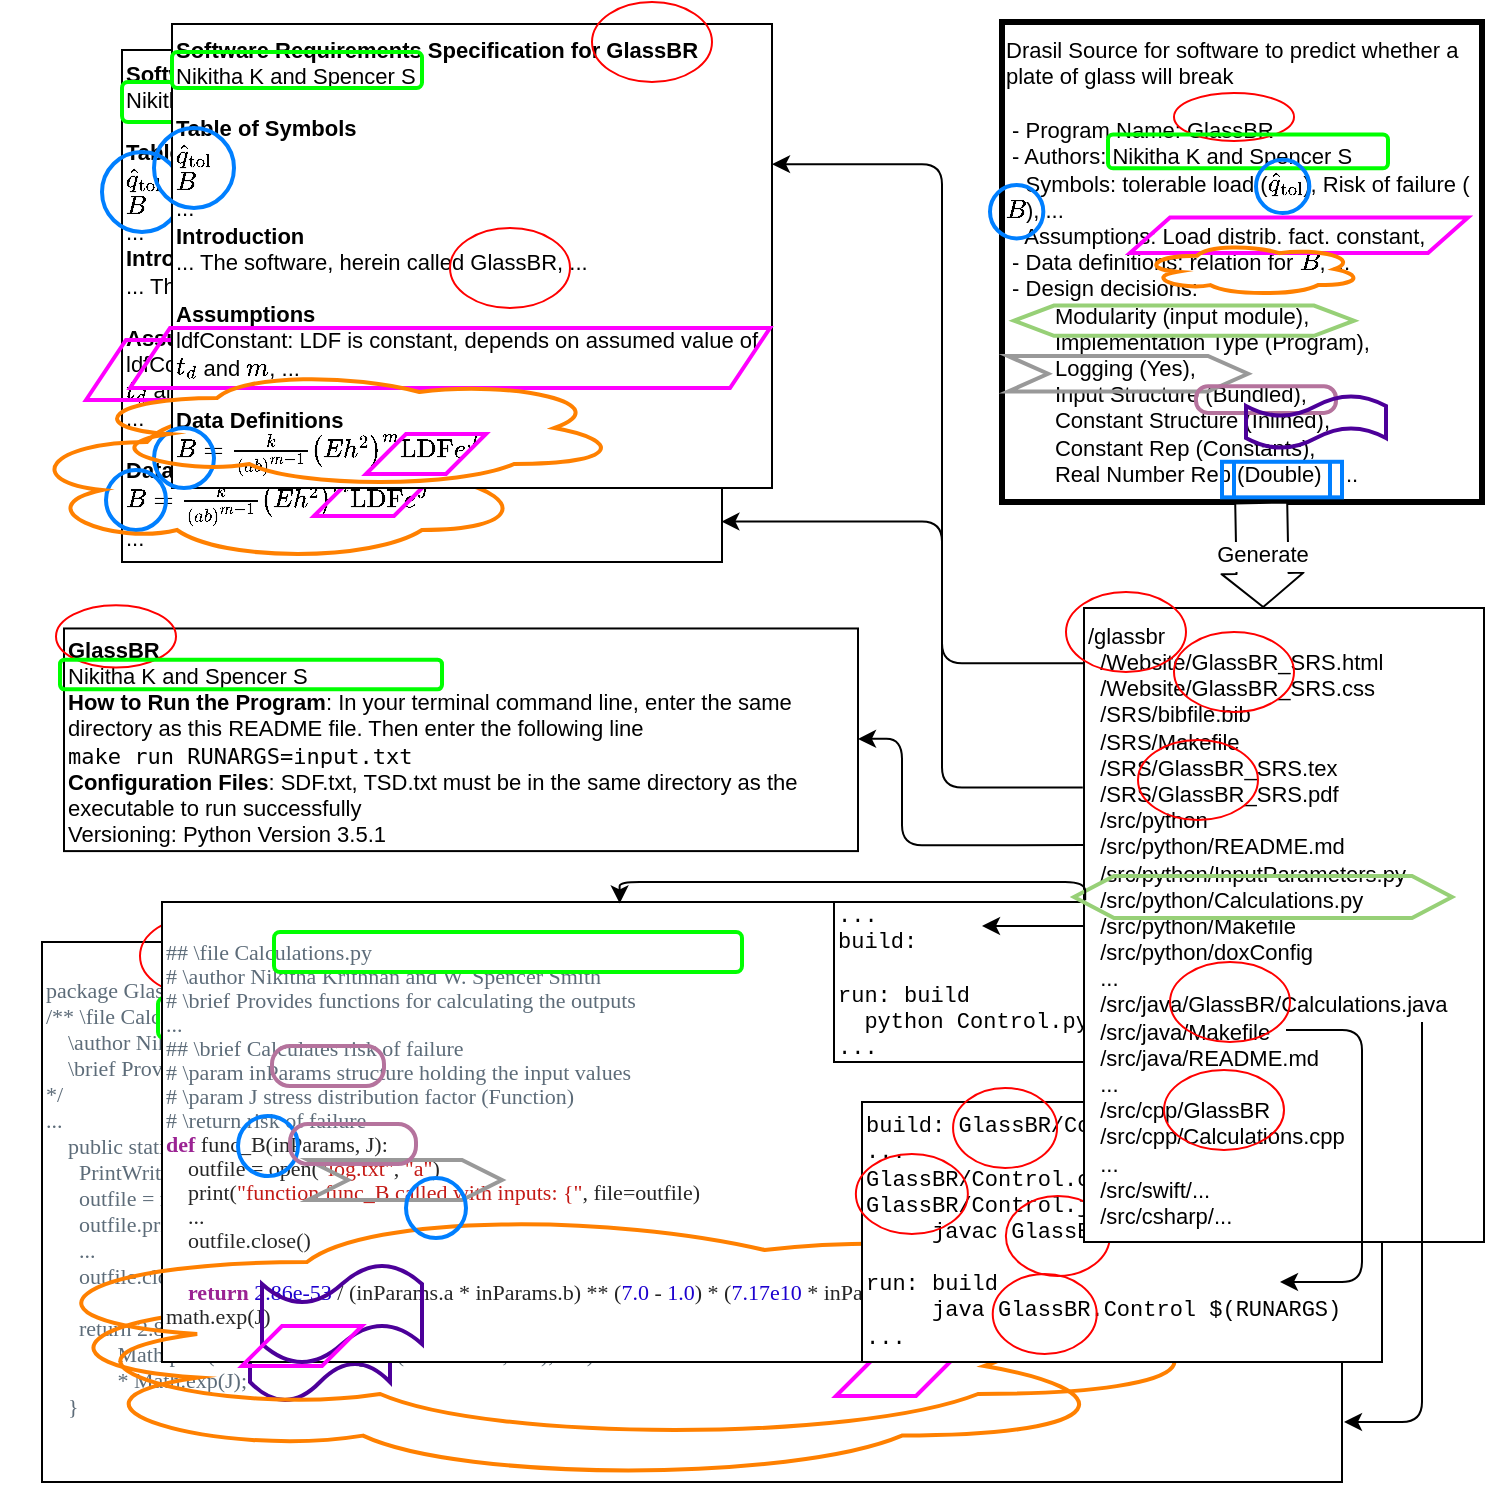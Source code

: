 <mxfile version="15.5.2" type="device"><diagram id="d-WKeMkgtsWJ3UM8GAVP" name="Page-1"><mxGraphModel dx="2035" dy="683" grid="1" gridSize="10" guides="0" tooltips="1" connect="0" arrows="0" fold="1" page="1" pageScale="1" pageWidth="850" pageHeight="1100" math="1" shadow="0"><root><mxCell id="0"/><mxCell id="1" parent="0"/><mxCell id="Y7YsO4KroyBGodmgQjPr-19" value="&lt;p class=&quot;p1&quot; style=&quot;margin: 0px; font-stretch: normal; line-height: normal; background-color: rgb(255, 255, 255); font-size: 11px;&quot;&gt;&lt;font style=&quot;font-size: 11px;&quot; face=&quot;menlo&quot; color=&quot;#5d6c79&quot;&gt;package GlassBR;&lt;/font&gt;&lt;/p&gt;&lt;p class=&quot;p1&quot; style=&quot;margin: 0px; font-stretch: normal; line-height: normal; background-color: rgb(255, 255, 255); font-size: 11px;&quot;&gt;&lt;font style=&quot;font-size: 11px;&quot; face=&quot;menlo&quot; color=&quot;#5d6c79&quot;&gt;/** \file Calculations.java&lt;/font&gt;&lt;/p&gt;&lt;p class=&quot;p1&quot; style=&quot;margin: 0px; font-stretch: normal; line-height: normal; background-color: rgb(255, 255, 255); font-size: 11px;&quot;&gt;&lt;font style=&quot;font-size: 11px;&quot; face=&quot;menlo&quot; color=&quot;#5d6c79&quot;&gt;&amp;nbsp; &amp;nbsp; \author Nikitha Krithnan and W. Spencer Smith&lt;/font&gt;&lt;/p&gt;&lt;p class=&quot;p1&quot; style=&quot;margin: 0px; font-stretch: normal; line-height: normal; background-color: rgb(255, 255, 255); font-size: 11px;&quot;&gt;&lt;font style=&quot;font-size: 11px;&quot; face=&quot;menlo&quot; color=&quot;#5d6c79&quot;&gt;&amp;nbsp; &amp;nbsp; \brief Provides functions for calculating the outputs&lt;/font&gt;&lt;/p&gt;&lt;p class=&quot;p1&quot; style=&quot;margin: 0px; font-stretch: normal; line-height: normal; background-color: rgb(255, 255, 255); font-size: 11px;&quot;&gt;&lt;font style=&quot;font-size: 11px;&quot; face=&quot;menlo&quot; color=&quot;#5d6c79&quot;&gt;*/&lt;/font&gt;&lt;/p&gt;&lt;p class=&quot;p1&quot; style=&quot;margin: 0px; font-stretch: normal; line-height: normal; background-color: rgb(255, 255, 255); font-size: 11px;&quot;&gt;&lt;font style=&quot;font-size: 11px;&quot; face=&quot;menlo&quot; color=&quot;#5d6c79&quot;&gt;...&lt;/font&gt;&lt;/p&gt;&lt;p class=&quot;p1&quot; style=&quot;margin: 0px; font-stretch: normal; line-height: normal; background-color: rgb(255, 255, 255); font-size: 11px;&quot;&gt;&lt;span style=&quot;color: rgb(93, 108, 121); font-family: &amp;quot;menlo&amp;quot;; font-size: 11px;&quot;&gt;&amp;nbsp; &amp;nbsp; public static double func_B(InputParameters inParams, double J) throws IOException {&lt;/span&gt;&lt;br style=&quot;font-size: 11px;&quot;&gt;&lt;/p&gt;&lt;p class=&quot;p1&quot; style=&quot;margin: 0px; font-stretch: normal; line-height: normal; background-color: rgb(255, 255, 255); font-size: 11px;&quot;&gt;&lt;font style=&quot;font-size: 11px;&quot; face=&quot;menlo&quot; color=&quot;#5d6c79&quot;&gt;&amp;nbsp; &amp;nbsp; &amp;nbsp; PrintWriter outfile;&lt;/font&gt;&lt;/p&gt;&lt;p class=&quot;p1&quot; style=&quot;margin: 0px; font-stretch: normal; line-height: normal; background-color: rgb(255, 255, 255); font-size: 11px;&quot;&gt;&lt;font style=&quot;font-size: 11px;&quot; face=&quot;menlo&quot; color=&quot;#5d6c79&quot;&gt;&amp;nbsp; &amp;nbsp; &amp;nbsp; outfile = new PrintWriter(new FileWriter(new File(&quot;log.txt&quot;), true));&lt;/font&gt;&lt;/p&gt;&lt;p class=&quot;p1&quot; style=&quot;margin: 0px; font-stretch: normal; line-height: normal; background-color: rgb(255, 255, 255); font-size: 11px;&quot;&gt;&lt;font style=&quot;font-size: 11px;&quot; face=&quot;menlo&quot; color=&quot;#5d6c79&quot;&gt;&amp;nbsp; &amp;nbsp; &amp;nbsp; outfile.println(&quot;function func_B called with inputs: {&quot;);&lt;/font&gt;&lt;/p&gt;&lt;p class=&quot;p1&quot; style=&quot;margin: 0px; font-stretch: normal; line-height: normal; background-color: rgb(255, 255, 255); font-size: 11px;&quot;&gt;&lt;span style=&quot;color: rgb(93, 108, 121); font-family: &amp;quot;menlo&amp;quot;; font-size: 11px;&quot;&gt;&amp;nbsp; &amp;nbsp; &amp;nbsp; ...&lt;/span&gt;&lt;/p&gt;&lt;p class=&quot;p1&quot; style=&quot;margin: 0px; font-stretch: normal; line-height: normal; background-color: rgb(255, 255, 255); font-size: 11px;&quot;&gt;&lt;span style=&quot;color: rgb(93, 108, 121); font-family: &amp;quot;menlo&amp;quot;; font-size: 11px;&quot;&gt;&amp;nbsp; &amp;nbsp; &amp;nbsp; outfile.close();&lt;/span&gt;&lt;br style=&quot;font-size: 11px;&quot;&gt;&lt;/p&gt;&lt;p class=&quot;p1&quot; style=&quot;margin: 0px; font-stretch: normal; line-height: normal; background-color: rgb(255, 255, 255); font-size: 11px;&quot;&gt;&lt;font style=&quot;font-size: 11px;&quot; face=&quot;menlo&quot; color=&quot;#5d6c79&quot;&gt;&amp;nbsp; &amp;nbsp; &amp;nbsp; &amp;nbsp;&amp;nbsp;&lt;/font&gt;&lt;/p&gt;&lt;p class=&quot;p1&quot; style=&quot;margin: 0px; font-stretch: normal; line-height: normal; background-color: rgb(255, 255, 255); font-size: 11px;&quot;&gt;&lt;font style=&quot;font-size: 11px;&quot; face=&quot;menlo&quot; color=&quot;#5d6c79&quot;&gt;&amp;nbsp; &amp;nbsp; &amp;nbsp; return 2.86e-53 /Math.pow(inParams.a * inParams.b, 7.0 - 1.0) *&lt;/font&gt;&lt;/p&gt;&lt;p class=&quot;p1&quot; style=&quot;margin: 0px; font-stretch: normal; line-height: normal; background-color: rgb(255, 255, 255); font-size: 11px;&quot;&gt;&lt;font style=&quot;font-size: 11px;&quot; face=&quot;menlo&quot; color=&quot;#5d6c79&quot;&gt;&amp;nbsp; &amp;nbsp; &amp;nbsp; &amp;nbsp; &amp;nbsp; &amp;nbsp; &amp;nbsp;Math.pow(7.17e10 * Math.pow(inParams.h, 2.0), 7.0) * inParams.LDF&amp;nbsp;&lt;/font&gt;&lt;/p&gt;&lt;p class=&quot;p1&quot; style=&quot;margin: 0px; font-stretch: normal; line-height: normal; background-color: rgb(255, 255, 255); font-size: 11px;&quot;&gt;&lt;font style=&quot;font-size: 11px;&quot; face=&quot;menlo&quot; color=&quot;#5d6c79&quot;&gt;&amp;nbsp; &amp;nbsp; &amp;nbsp; &amp;nbsp; &amp;nbsp; &amp;nbsp; &amp;nbsp;* Math.exp(J);&lt;/font&gt;&lt;/p&gt;&lt;p class=&quot;p1&quot; style=&quot;margin: 0px; font-stretch: normal; line-height: normal; background-color: rgb(255, 255, 255); font-size: 11px;&quot;&gt;&lt;font style=&quot;font-size: 11px;&quot; face=&quot;menlo&quot; color=&quot;#5d6c79&quot;&gt;&lt;/font&gt;&lt;/p&gt;&lt;p class=&quot;p1&quot; style=&quot;margin: 0px; font-stretch: normal; line-height: normal; background-color: rgb(255, 255, 255); font-size: 11px;&quot;&gt;&lt;font style=&quot;font-size: 11px;&quot; face=&quot;menlo&quot; color=&quot;#5d6c79&quot;&gt;&amp;nbsp; &amp;nbsp; }&lt;/font&gt;&lt;/p&gt;&lt;div style=&quot;font-size: 11px;&quot;&gt;&lt;br style=&quot;font-size: 11px;&quot;&gt;&lt;/div&gt;" style="rounded=0;whiteSpace=wrap;html=1;align=left;fontFamily=Courier New;fontSize=11;" parent="1" vertex="1"><mxGeometry x="-770" y="500" width="650" height="270" as="geometry"/></mxCell><mxCell id="Y7YsO4KroyBGodmgQjPr-22" value="" style="ellipse;whiteSpace=wrap;html=1;fillColor=none;strokeColor=#FF0000;fontSize=11;" parent="1" vertex="1"><mxGeometry x="-721" y="487" width="60" height="40" as="geometry"/></mxCell><mxCell id="Y7YsO4KroyBGodmgQjPr-29" value="" style="rounded=1;whiteSpace=wrap;html=1;fillColor=none;strokeColor=#00FF00;strokeWidth=2;fontSize=11;" parent="1" vertex="1"><mxGeometry x="-712" y="528" width="248" height="20" as="geometry"/></mxCell><mxCell id="Y7YsO4KroyBGodmgQjPr-50" value="" style="ellipse;whiteSpace=wrap;html=1;aspect=fixed;fontFamily=Courier New;strokeWidth=2;fillColor=none;align=left;strokeColor=#007FFF;fontSize=11;" parent="1" vertex="1"><mxGeometry x="-634" y="600" width="30" height="30" as="geometry"/></mxCell><mxCell id="Y7YsO4KroyBGodmgQjPr-57" value="" style="ellipse;shape=cloud;whiteSpace=wrap;html=1;fontFamily=Courier New;strokeWidth=2;fillColor=none;align=left;strokeColor=#FF8000;fontSize=11;" parent="1" vertex="1"><mxGeometry x="-780" y="654" width="550" height="116" as="geometry"/></mxCell><mxCell id="Y7YsO4KroyBGodmgQjPr-63" value="" style="shape=step;perimeter=stepPerimeter;whiteSpace=wrap;html=1;fixedSize=1;fontFamily=Courier New;strokeWidth=2;fillColor=none;align=left;strokeColor=#999999;fontSize=11;" parent="1" vertex="1"><mxGeometry x="-486" y="639" width="120" height="20" as="geometry"/></mxCell><mxCell id="Y7YsO4KroyBGodmgQjPr-66" value="" style="rounded=1;whiteSpace=wrap;html=1;fontFamily=Courier New;strokeWidth=2;fillColor=none;align=left;strokeColor=#B5739D;arcSize=45;fontSize=11;" parent="1" vertex="1"><mxGeometry x="-513" y="607" width="70" height="20" as="geometry"/></mxCell><mxCell id="Y7YsO4KroyBGodmgQjPr-69" value="" style="shape=tape;whiteSpace=wrap;html=1;fontFamily=Courier New;strokeWidth=2;fillColor=none;align=left;strokeColor=#4C0099;fontSize=11;" parent="1" vertex="1"><mxGeometry x="-666" y="680" width="70" height="50" as="geometry"/></mxCell><mxCell id="jLepKlDc2zNC87XaFifs-2" value="" style="shape=process;whiteSpace=wrap;html=1;backgroundOutline=1;strokeWidth=2;strokeColor=#007FFF;fillColor=none;fontSize=11;" parent="1" vertex="1"><mxGeometry x="-448" y="606" width="60" height="20" as="geometry"/></mxCell><mxCell id="YKedqq_vjs1xDcSKjSfu-3" value="" style="group;fontSize=11;" parent="1" vertex="1" connectable="0"><mxGeometry x="-290" y="40" width="240" height="240" as="geometry"/></mxCell><mxCell id="fEJaJfxORMcDwGVmGDDN-1" value="Drasil Source for software to predict whether a plate of glass will break&lt;br style=&quot;font-size: 11px;&quot;&gt;&lt;span style=&quot;font-size: 11px;&quot;&gt;&lt;br style=&quot;font-size: 11px;&quot;&gt;&amp;nbsp;- Program Name: GlassBR&lt;br style=&quot;font-size: 11px;&quot;&gt;&amp;nbsp;- Authors: Nikitha K and Spencer S&lt;br style=&quot;font-size: 11px;&quot;&gt;&lt;/span&gt;&lt;span style=&quot;font-size: 11px;&quot;&gt;&amp;nbsp;- Symbols: tolerable load (\(\hat{q}_\text{tol}\)), Risk of failure (\(B\)), ...&lt;/span&gt;&lt;span style=&quot;font-size: 11px;&quot;&gt;&lt;br style=&quot;font-size: 11px;&quot;&gt;&lt;/span&gt;&lt;span style=&quot;font-size: 11px;&quot;&gt;&amp;nbsp;- Assumptions: Load distrib. fact. constant,&lt;br style=&quot;font-size: 11px;&quot;&gt;&lt;/span&gt;&amp;nbsp;- Data definitions: relation for&amp;nbsp;\(B\), ...&lt;span style=&quot;font-size: 11px;&quot;&gt;&lt;br style=&quot;font-size: 11px;&quot;&gt;&lt;/span&gt;&lt;span style=&quot;font-size: 11px;&quot;&gt;&amp;nbsp;- Design decisions: &lt;br style=&quot;font-size: 11px;&quot;&gt;&lt;span style=&quot;white-space: pre; font-size: 11px;&quot;&gt;&#9;&lt;/span&gt;Modularity (input module), &lt;br style=&quot;font-size: 11px;&quot;&gt;&lt;span style=&quot;white-space: pre; font-size: 11px;&quot;&gt;&#9;&lt;/span&gt;Implementation Type (Program), &lt;br style=&quot;font-size: 11px;&quot;&gt;&lt;span style=&quot;white-space: pre; font-size: 11px;&quot;&gt;&#9;&lt;/span&gt;Logging (Yes),&lt;br style=&quot;font-size: 11px;&quot;&gt;&lt;span style=&quot;white-space: pre; font-size: 11px;&quot;&gt;&#9;&lt;/span&gt;Input Structure (Bundled), &lt;br style=&quot;font-size: 11px;&quot;&gt;&lt;span style=&quot;white-space: pre; font-size: 11px;&quot;&gt;&#9;&lt;/span&gt;Constant Structure (Inlined), &lt;br style=&quot;font-size: 11px;&quot;&gt;&lt;span style=&quot;white-space: pre; font-size: 11px;&quot;&gt;&#9;&lt;/span&gt;Constant Rep (Constants), &lt;br style=&quot;font-size: 11px;&quot;&gt;&lt;span style=&quot;white-space: pre; font-size: 11px;&quot;&gt;&#9;&lt;/span&gt;Real Number Rep (Double) , ...&lt;br style=&quot;font-size: 11px;&quot;&gt;&lt;/span&gt;" style="rounded=0;whiteSpace=wrap;html=1;align=left;strokeWidth=3;fontSize=11;" parent="YKedqq_vjs1xDcSKjSfu-3" vertex="1"><mxGeometry width="240" height="240" as="geometry"/></mxCell><mxCell id="Y7YsO4KroyBGodmgQjPr-6" value="" style="ellipse;whiteSpace=wrap;html=1;fillColor=none;strokeColor=#FF0000;fontSize=11;" parent="YKedqq_vjs1xDcSKjSfu-3" vertex="1"><mxGeometry x="86" y="35.444" width="60" height="24" as="geometry"/></mxCell><mxCell id="Y7YsO4KroyBGodmgQjPr-14" style="edgeStyle=orthogonalEdgeStyle;rounded=0;orthogonalLoop=1;jettySize=auto;html=1;exitX=0.5;exitY=1;exitDx=0;exitDy=0;fontSize=11;" parent="YKedqq_vjs1xDcSKjSfu-3" source="Y7YsO4KroyBGodmgQjPr-6" target="Y7YsO4KroyBGodmgQjPr-6" edge="1"><mxGeometry relative="1" as="geometry"/></mxCell><mxCell id="Y7YsO4KroyBGodmgQjPr-15" value="" style="rounded=1;whiteSpace=wrap;html=1;fillColor=none;strokeColor=#00FF00;strokeWidth=2;fontSize=11;imageHeight=7;" parent="YKedqq_vjs1xDcSKjSfu-3" vertex="1"><mxGeometry x="53" y="56.222" width="140" height="16.889" as="geometry"/></mxCell><mxCell id="Y7YsO4KroyBGodmgQjPr-44" value="" style="ellipse;whiteSpace=wrap;html=1;aspect=fixed;fontFamily=Courier New;strokeWidth=2;fillColor=none;align=left;strokeColor=#007FFF;fontSize=11;" parent="YKedqq_vjs1xDcSKjSfu-3" vertex="1"><mxGeometry x="127" y="68.889" width="26.667" height="26.667" as="geometry"/></mxCell><mxCell id="Y7YsO4KroyBGodmgQjPr-45" value="" style="ellipse;whiteSpace=wrap;html=1;aspect=fixed;fontFamily=Courier New;strokeWidth=2;fillColor=none;align=left;strokeColor=#007FFF;fontSize=11;" parent="YKedqq_vjs1xDcSKjSfu-3" vertex="1"><mxGeometry x="-6" y="81.556" width="26.667" height="26.667" as="geometry"/></mxCell><mxCell id="Y7YsO4KroyBGodmgQjPr-51" value="" style="shape=parallelogram;perimeter=parallelogramPerimeter;whiteSpace=wrap;html=1;fixedSize=1;fontFamily=Courier New;strokeWidth=2;fillColor=none;align=left;strokeColor=#FF00FF;fontSize=11;" parent="YKedqq_vjs1xDcSKjSfu-3" vertex="1"><mxGeometry x="64" y="97.778" width="169" height="17.778" as="geometry"/></mxCell><mxCell id="Y7YsO4KroyBGodmgQjPr-54" value="" style="ellipse;shape=cloud;whiteSpace=wrap;html=1;fontFamily=Courier New;strokeWidth=2;fillColor=none;align=left;strokeColor=#FF8000;fontSize=11;" parent="YKedqq_vjs1xDcSKjSfu-3" vertex="1"><mxGeometry x="70" y="110.222" width="110" height="26.667" as="geometry"/></mxCell><mxCell id="Y7YsO4KroyBGodmgQjPr-59" value="" style="shape=hexagon;perimeter=hexagonPerimeter2;whiteSpace=wrap;html=1;fixedSize=1;fontFamily=Courier New;strokeWidth=2;fillColor=none;align=left;strokeColor=#97D077;fontSize=11;" parent="YKedqq_vjs1xDcSKjSfu-3" vertex="1"><mxGeometry x="6" y="141.778" width="170" height="15.111" as="geometry"/></mxCell><mxCell id="Y7YsO4KroyBGodmgQjPr-61" value="" style="shape=step;perimeter=stepPerimeter;whiteSpace=wrap;html=1;fixedSize=1;fontFamily=Courier New;strokeWidth=2;fillColor=none;align=left;strokeColor=#999999;fontSize=11;" parent="YKedqq_vjs1xDcSKjSfu-3" vertex="1"><mxGeometry x="3" y="167.0" width="120" height="17.778" as="geometry"/></mxCell><mxCell id="Y7YsO4KroyBGodmgQjPr-64" value="" style="rounded=1;whiteSpace=wrap;html=1;fontFamily=Courier New;strokeWidth=2;fillColor=none;align=left;strokeColor=#B5739D;arcSize=45;fontSize=11;" parent="YKedqq_vjs1xDcSKjSfu-3" vertex="1"><mxGeometry x="97" y="182.111" width="70" height="13.333" as="geometry"/></mxCell><mxCell id="Y7YsO4KroyBGodmgQjPr-67" value="" style="shape=tape;whiteSpace=wrap;html=1;fontFamily=Courier New;strokeWidth=2;fillColor=none;align=left;strokeColor=#4C0099;fontSize=11;" parent="YKedqq_vjs1xDcSKjSfu-3" vertex="1"><mxGeometry x="122" y="186.667" width="70" height="26.667" as="geometry"/></mxCell><mxCell id="jLepKlDc2zNC87XaFifs-1" value="" style="shape=process;whiteSpace=wrap;html=1;backgroundOutline=1;strokeWidth=2;strokeColor=#007FFF;fillColor=none;fontSize=11;" parent="YKedqq_vjs1xDcSKjSfu-3" vertex="1"><mxGeometry x="110" y="219.889" width="60" height="17.778" as="geometry"/></mxCell><mxCell id="YKedqq_vjs1xDcSKjSfu-8" value="" style="group;fontSize=11;" parent="1" vertex="1" connectable="0"><mxGeometry x="-780" y="40" width="375" height="274" as="geometry"/></mxCell><mxCell id="Y7YsO4KroyBGodmgQjPr-11" value="&lt;b style=&quot;font-size: 11px&quot;&gt;Software Requirements Specification for GlassBR&lt;/b&gt;&lt;br style=&quot;font-size: 11px&quot;&gt;Nikitha K and Spencer S&lt;br style=&quot;font-size: 11px&quot;&gt;&lt;br style=&quot;font-size: 11px&quot;&gt;&lt;b style=&quot;font-size: 11px&quot;&gt;Table of Symbols&lt;/b&gt;&lt;br style=&quot;font-size: 11px&quot;&gt;\(\hat{q}_\text{tol}\)&lt;br style=&quot;font-size: 11px&quot;&gt;\(B\)&lt;br style=&quot;font-size: 11px&quot;&gt;...&lt;br style=&quot;font-size: 11px&quot;&gt;&lt;b style=&quot;font-size: 11px&quot;&gt;Introduction&lt;/b&gt;&lt;br style=&quot;font-size: 11px&quot;&gt;... The software, herein called GlassBR, ...&lt;br style=&quot;font-size: 11px&quot;&gt;&lt;br style=&quot;font-size: 11px&quot;&gt;&lt;b style=&quot;font-size: 11px&quot;&gt;Assumptions&lt;/b&gt;&lt;br style=&quot;font-size: 11px&quot;&gt;ldfConstant: LDF is constant, depends on assumed value of \(t_d\) and \(m\), ...&lt;br style=&quot;font-size: 11px&quot;&gt;...&lt;br style=&quot;font-size: 11px&quot;&gt;&lt;br style=&quot;font-size: 11px&quot;&gt;&lt;b style=&quot;font-size: 11px&quot;&gt;Data Definitions&lt;/b&gt;&lt;br style=&quot;font-size: 11px&quot;&gt;\(B=\frac{k}{\left(a b\right)^{m-1}} \left(E h^{2}\right)^{m} \text{LDF} e^{J}\)&lt;br style=&quot;font-size: 11px&quot;&gt;..." style="rounded=0;whiteSpace=wrap;html=1;align=left;fontSize=11;" parent="YKedqq_vjs1xDcSKjSfu-8" vertex="1"><mxGeometry x="50" y="14" width="300" height="256" as="geometry"/></mxCell><mxCell id="Y7YsO4KroyBGodmgQjPr-27" value="" style="ellipse;whiteSpace=wrap;html=1;fillColor=none;strokeColor=#FF0000;fontSize=11;" parent="YKedqq_vjs1xDcSKjSfu-8" vertex="1"><mxGeometry x="262" y="5" width="60" height="40" as="geometry"/></mxCell><mxCell id="UbG10RSQOsBZLtn41_ii-4" value="" style="shape=parallelogram;perimeter=parallelogramPerimeter;whiteSpace=wrap;html=1;fixedSize=1;fontFamily=Courier New;strokeWidth=2;fillColor=none;align=left;strokeColor=#FF00FF;fontSize=11;" parent="YKedqq_vjs1xDcSKjSfu-8" vertex="1"><mxGeometry x="146" y="227" width="60" height="20" as="geometry"/></mxCell><mxCell id="UbG10RSQOsBZLtn41_ii-5" value="" style="ellipse;whiteSpace=wrap;html=1;aspect=fixed;fontFamily=Courier New;strokeWidth=2;fillColor=none;align=left;strokeColor=#007FFF;fontSize=11;" parent="YKedqq_vjs1xDcSKjSfu-8" vertex="1"><mxGeometry x="42" y="224" width="30" height="30" as="geometry"/></mxCell><mxCell id="Y7YsO4KroyBGodmgQjPr-56" value="" style="ellipse;shape=cloud;whiteSpace=wrap;html=1;fontFamily=Courier New;strokeWidth=2;fillColor=none;align=left;strokeColor=#FF8000;fontSize=11;" parent="YKedqq_vjs1xDcSKjSfu-8" vertex="1"><mxGeometry y="190" width="250" height="80" as="geometry"/></mxCell><mxCell id="jdmbtsiDJtvVrwnLQDZH-1" value="" style="shape=parallelogram;perimeter=parallelogramPerimeter;whiteSpace=wrap;html=1;fixedSize=1;fontFamily=Courier New;strokeWidth=2;fillColor=none;align=left;strokeColor=#FF00FF;fontSize=11;" vertex="1" parent="YKedqq_vjs1xDcSKjSfu-8"><mxGeometry x="32" y="159" width="320" height="30" as="geometry"/></mxCell><mxCell id="jdmbtsiDJtvVrwnLQDZH-2" value="" style="rounded=1;whiteSpace=wrap;html=1;fillColor=none;strokeColor=#00FF00;strokeWidth=2;fontSize=11;" vertex="1" parent="YKedqq_vjs1xDcSKjSfu-8"><mxGeometry x="50" y="30" width="130" height="20" as="geometry"/></mxCell><mxCell id="jdmbtsiDJtvVrwnLQDZH-3" value="" style="ellipse;whiteSpace=wrap;html=1;aspect=fixed;fontFamily=Courier New;strokeWidth=2;fillColor=none;align=left;strokeColor=#007FFF;fontSize=11;" vertex="1" parent="YKedqq_vjs1xDcSKjSfu-8"><mxGeometry x="40" y="65" width="40" height="40" as="geometry"/></mxCell><mxCell id="fEJaJfxORMcDwGVmGDDN-6" value="&lt;div style=&quot;font-size: 11px;&quot;&gt;&lt;b style=&quot;font-size: 11px;&quot;&gt;Software Requirements Specification for GlassBR&lt;/b&gt;&lt;br style=&quot;font-size: 11px;&quot;&gt;&lt;/div&gt;&lt;div style=&quot;font-size: 11px;&quot;&gt;Nikitha K and Spencer S&lt;/div&gt;&lt;br style=&quot;font-size: 11px;&quot;&gt;&lt;b style=&quot;font-size: 11px;&quot;&gt;Table of Symbols&lt;/b&gt;&lt;br style=&quot;font-size: 11px;&quot;&gt;\(\hat{q}_\text{tol}\)&lt;br style=&quot;font-size: 11px;&quot;&gt;\(B\)&lt;br style=&quot;font-size: 11px;&quot;&gt;...&lt;br style=&quot;font-size: 11px;&quot;&gt;&lt;b style=&quot;font-size: 11px;&quot;&gt;Introduction&lt;/b&gt;&lt;br style=&quot;font-size: 11px;&quot;&gt;... The software, herein called GlassBR, ...&lt;br style=&quot;font-size: 11px;&quot;&gt;&lt;br style=&quot;font-size: 11px;&quot;&gt;&lt;b style=&quot;font-size: 11px;&quot;&gt;Assumptions&lt;/b&gt;&lt;br style=&quot;font-size: 11px;&quot;&gt;ldfConstant: LDF is constant, depends on assumed value of \(t_d\) and \(m\), ...&lt;br style=&quot;font-size: 11px;&quot;&gt;&lt;br style=&quot;font-size: 11px;&quot;&gt;&lt;b style=&quot;font-size: 11px;&quot;&gt;Data Definitions&lt;/b&gt;&lt;br style=&quot;font-size: 11px;&quot;&gt;\(B=\frac{k}{\left(a b\right)^{m-1}} \left(E h^{2}\right)^{m} \text{LDF} e^{J}\)" style="rounded=0;whiteSpace=wrap;html=1;align=left;fontSize=11;" parent="YKedqq_vjs1xDcSKjSfu-8" vertex="1"><mxGeometry x="75" y="1" width="300" height="232" as="geometry"/></mxCell><mxCell id="Y7YsO4KroyBGodmgQjPr-16" value="" style="rounded=1;whiteSpace=wrap;html=1;fillColor=none;strokeColor=#00FF00;strokeWidth=2;fontSize=11;" parent="YKedqq_vjs1xDcSKjSfu-8" vertex="1"><mxGeometry x="75" y="15" width="125" height="18" as="geometry"/></mxCell><mxCell id="Y7YsO4KroyBGodmgQjPr-25" value="" style="ellipse;whiteSpace=wrap;html=1;fillColor=none;strokeColor=#FF0000;fontSize=11;" parent="YKedqq_vjs1xDcSKjSfu-8" vertex="1"><mxGeometry x="285" y="-10" width="60" height="40" as="geometry"/></mxCell><mxCell id="Y7YsO4KroyBGodmgQjPr-33" value="" style="ellipse;whiteSpace=wrap;html=1;fillColor=none;strokeColor=#FF0000;strokeWidth=1;fontSize=11;" parent="YKedqq_vjs1xDcSKjSfu-8" vertex="1"><mxGeometry x="214" y="103" width="60" height="40" as="geometry"/></mxCell><mxCell id="Y7YsO4KroyBGodmgQjPr-46" value="" style="ellipse;whiteSpace=wrap;html=1;aspect=fixed;fontFamily=Courier New;strokeWidth=2;fillColor=none;align=left;strokeColor=#007FFF;fontSize=11;" parent="YKedqq_vjs1xDcSKjSfu-8" vertex="1"><mxGeometry x="66" y="53" width="40" height="40" as="geometry"/></mxCell><mxCell id="Y7YsO4KroyBGodmgQjPr-48" value="" style="ellipse;whiteSpace=wrap;html=1;aspect=fixed;fontFamily=Courier New;strokeWidth=2;fillColor=none;align=left;strokeColor=#007FFF;fontSize=11;" parent="YKedqq_vjs1xDcSKjSfu-8" vertex="1"><mxGeometry x="66" y="203" width="30" height="30" as="geometry"/></mxCell><mxCell id="Y7YsO4KroyBGodmgQjPr-52" value="" style="shape=parallelogram;perimeter=parallelogramPerimeter;whiteSpace=wrap;html=1;fixedSize=1;fontFamily=Courier New;strokeWidth=2;fillColor=none;align=left;strokeColor=#FF00FF;fontSize=11;" parent="YKedqq_vjs1xDcSKjSfu-8" vertex="1"><mxGeometry x="54" y="153" width="320" height="30" as="geometry"/></mxCell><mxCell id="Y7YsO4KroyBGodmgQjPr-53" value="" style="shape=parallelogram;perimeter=parallelogramPerimeter;whiteSpace=wrap;html=1;fixedSize=1;fontFamily=Courier New;strokeWidth=2;fillColor=none;align=left;strokeColor=#FF00FF;fontSize=11;" parent="YKedqq_vjs1xDcSKjSfu-8" vertex="1"><mxGeometry x="172" y="206" width="60" height="20" as="geometry"/></mxCell><mxCell id="Y7YsO4KroyBGodmgQjPr-55" value="" style="ellipse;shape=cloud;whiteSpace=wrap;html=1;fontFamily=Courier New;strokeWidth=2;fillColor=none;align=left;strokeColor=#FF8000;fontSize=11;" parent="YKedqq_vjs1xDcSKjSfu-8" vertex="1"><mxGeometry x="30" y="173" width="270" height="60" as="geometry"/></mxCell><mxCell id="YKedqq_vjs1xDcSKjSfu-9" value="" style="group;fontSize=11;" parent="1" vertex="1" connectable="0"><mxGeometry x="-762" y="330" width="400" height="130" as="geometry"/></mxCell><mxCell id="fEJaJfxORMcDwGVmGDDN-4" value="&lt;br&gt;&lt;div&gt;&lt;b style=&quot;font-size: 11px&quot;&gt;GlassBR&lt;/b&gt;&lt;/div&gt;&lt;div style=&quot;font-size: 11px&quot;&gt;Nikitha K and Spencer S&lt;br style=&quot;font-size: 11px&quot;&gt;&lt;/div&gt;&lt;b style=&quot;font-size: 11px&quot;&gt;How to Run the Program&lt;/b&gt;: In your terminal command line, enter the same directory as this README file. Then enter the following line&lt;br style=&quot;font-size: 11px&quot;&gt;&lt;code style=&quot;font-size: 11px&quot;&gt;make run RUNARGS=input.txt&lt;br style=&quot;font-size: 11px&quot;&gt;&lt;span style=&quot;font-family: &amp;#34;helvetica&amp;#34; ; font-size: 11px&quot;&gt;&lt;b style=&quot;font-size: 11px&quot;&gt;Configuration Files&lt;/b&gt;: SDF.txt, TSD.txt must be in the same directory as the executable to run successfully&lt;br style=&quot;font-size: 11px&quot;&gt;&lt;/span&gt;&lt;span style=&quot;font-family: &amp;#34;helvetica&amp;#34; ; font-size: 11px&quot;&gt;Versioning: Python Version 3.5.1&lt;/span&gt;&lt;br style=&quot;font-size: 11px&quot;&gt;&lt;/code&gt;&lt;p dir=&quot;auto&quot; style=&quot;font-size: 11px&quot;&gt;&lt;/p&gt;" style="rounded=0;whiteSpace=wrap;html=1;align=left;fontSize=11;" parent="YKedqq_vjs1xDcSKjSfu-9" vertex="1"><mxGeometry x="3" y="13.234" width="397" height="111.317" as="geometry"/></mxCell><mxCell id="Y7YsO4KroyBGodmgQjPr-9" value="" style="ellipse;whiteSpace=wrap;html=1;fillColor=none;strokeColor=#FF0000;fontSize=11;" parent="YKedqq_vjs1xDcSKjSfu-9" vertex="1"><mxGeometry x="-1" y="1.626" width="60" height="31.138" as="geometry"/></mxCell><mxCell id="Y7YsO4KroyBGodmgQjPr-70" value="" style="rounded=1;whiteSpace=wrap;html=1;fillColor=none;strokeColor=#00FF00;strokeWidth=2;fontSize=11;" parent="YKedqq_vjs1xDcSKjSfu-9" vertex="1"><mxGeometry x="1" y="28.844" width="191" height="14.79" as="geometry"/></mxCell><mxCell id="Y7YsO4KroyBGodmgQjPr-20" value="&lt;font style=&quot;font-size: 11px;&quot; face=&quot;Helvetica&quot;&gt;Generate&lt;/font&gt;" style="shape=flexArrow;endArrow=classic;html=1;fontFamily=Courier New;fillColor=#ffffff;width=26;endSize=5.27;endWidth=14;entryX=0.448;entryY=0;entryDx=0;entryDy=0;entryPerimeter=0;exitX=0.54;exitY=1;exitDx=0;exitDy=0;exitPerimeter=0;fontSize=11;" parent="1" source="fEJaJfxORMcDwGVmGDDN-1" target="fEJaJfxORMcDwGVmGDDN-5" edge="1"><mxGeometry x="-810" y="10" width="50" height="50" as="geometry"><mxPoint x="-160" y="300" as="sourcePoint"/><mxPoint x="-181" y="350" as="targetPoint"/></mxGeometry></mxCell><mxCell id="YKedqq_vjs1xDcSKjSfu-16" value="" style="endArrow=classic;html=1;rounded=1;edgeStyle=orthogonalEdgeStyle;entryX=1;entryY=0.496;entryDx=0;entryDy=0;entryPerimeter=0;exitX=0.002;exitY=0.374;exitDx=0;exitDy=0;exitPerimeter=0;fontSize=11;" parent="1" source="fEJaJfxORMcDwGVmGDDN-5" target="fEJaJfxORMcDwGVmGDDN-4" edge="1"><mxGeometry width="50" height="50" relative="1" as="geometry"><mxPoint x="-250" y="460" as="sourcePoint"/><mxPoint x="-320" y="370" as="targetPoint"/><Array as="points"><mxPoint x="-340" y="452"/><mxPoint x="-340" y="398"/></Array></mxGeometry></mxCell><mxCell id="YKedqq_vjs1xDcSKjSfu-17" value="" style="endArrow=classic;html=1;rounded=1;edgeStyle=orthogonalEdgeStyle;exitX=-0.001;exitY=0.087;exitDx=0;exitDy=0;exitPerimeter=0;fontSize=11;entryX=1;entryY=0.302;entryDx=0;entryDy=0;entryPerimeter=0;" parent="1" source="fEJaJfxORMcDwGVmGDDN-5" edge="1" target="fEJaJfxORMcDwGVmGDDN-6"><mxGeometry width="50" height="50" relative="1" as="geometry"><mxPoint x="-270" y="365" as="sourcePoint"/><mxPoint x="-400" y="111" as="targetPoint"/><Array as="points"><mxPoint x="-320" y="361"/><mxPoint x="-320" y="111"/></Array></mxGeometry></mxCell><mxCell id="YKedqq_vjs1xDcSKjSfu-18" value="" style="endArrow=classic;html=1;rounded=1;edgeStyle=orthogonalEdgeStyle;exitX=-0.003;exitY=0.283;exitDx=0;exitDy=0;exitPerimeter=0;fontSize=11;entryX=0.999;entryY=0.921;entryDx=0;entryDy=0;entryPerimeter=0;" parent="1" source="fEJaJfxORMcDwGVmGDDN-5" edge="1" target="Y7YsO4KroyBGodmgQjPr-11"><mxGeometry width="50" height="50" relative="1" as="geometry"><mxPoint x="-255.0" y="432.93" as="sourcePoint"/><mxPoint x="-370" y="180" as="targetPoint"/><Array as="points"><mxPoint x="-320" y="423"/><mxPoint x="-320" y="290"/></Array></mxGeometry></mxCell><mxCell id="YKedqq_vjs1xDcSKjSfu-99" value="" style="endArrow=classic;html=1;rounded=1;edgeStyle=orthogonalEdgeStyle;fontSize=11;" parent="1" edge="1"><mxGeometry width="50" height="50" relative="1" as="geometry"><mxPoint x="-249" y="507" as="sourcePoint"/><mxPoint x="-300" y="507" as="targetPoint"/><Array as="points"><mxPoint x="-249" y="507"/></Array></mxGeometry></mxCell><mxCell id="YKedqq_vjs1xDcSKjSfu-103" value="" style="endArrow=classic;html=1;rounded=1;edgeStyle=orthogonalEdgeStyle;exitX=0.001;exitY=0.455;exitDx=0;exitDy=0;exitPerimeter=0;fontSize=11;" parent="1" edge="1"><mxGeometry width="50" height="50" relative="1" as="geometry"><mxPoint x="-248.8" y="493.25" as="sourcePoint"/><mxPoint x="-400" y="494" as="targetPoint"/><Array as="points"><mxPoint x="-400" y="494"/></Array></mxGeometry></mxCell><mxCell id="UbG10RSQOsBZLtn41_ii-14" value="" style="ellipse;whiteSpace=wrap;html=1;aspect=fixed;fontSize=11;" parent="1" vertex="1"><mxGeometry x="-168" y="530" width="20" height="20" as="geometry"/></mxCell><mxCell id="Y7YsO4KroyBGodmgQjPr-18" value="&lt;p class=&quot;p1&quot; style=&quot;margin: 0px; font-stretch: normal; line-height: normal; font-family: &amp;quot;menlo&amp;quot;; color: rgb(93, 108, 121); background-color: rgb(255, 255, 255); font-size: 11px;&quot;&gt;## \file Calculations.py&lt;/p&gt;&lt;p class=&quot;p1&quot; style=&quot;margin: 0px; font-stretch: normal; line-height: normal; font-family: &amp;quot;menlo&amp;quot;; color: rgb(93, 108, 121); background-color: rgb(255, 255, 255); font-size: 11px;&quot;&gt;# \author Nikitha Krithnan and W. Spencer Smith&lt;/p&gt;&lt;p class=&quot;p1&quot; style=&quot;margin: 0px; font-stretch: normal; line-height: normal; font-family: &amp;quot;menlo&amp;quot;; color: rgb(93, 108, 121); background-color: rgb(255, 255, 255); font-size: 11px;&quot;&gt;&lt;span style=&quot;font-family: &amp;quot;menlo&amp;quot;; font-size: 11px;&quot;&gt;# \brief Provides functions for calculating the outputs&lt;/span&gt;&lt;/p&gt;&lt;p class=&quot;p1&quot; style=&quot;margin: 0px; font-stretch: normal; line-height: normal; font-family: &amp;quot;menlo&amp;quot;; color: rgb(93, 108, 121); background-color: rgb(255, 255, 255); font-size: 11px;&quot;&gt;...&lt;/p&gt;&lt;p class=&quot;p1&quot; style=&quot;margin: 0px; font-stretch: normal; line-height: normal; font-family: &amp;quot;menlo&amp;quot;; color: rgb(93, 108, 121); background-color: rgb(255, 255, 255); font-size: 11px;&quot;&gt;## \brief Calculates risk of failure&lt;/p&gt;&lt;p class=&quot;p1&quot; style=&quot;margin: 0px; font-stretch: normal; line-height: normal; font-family: &amp;quot;menlo&amp;quot;; color: rgb(93, 108, 121); background-color: rgb(255, 255, 255); font-size: 11px;&quot;&gt;# \param inParams structure holding the input values&lt;/p&gt;&lt;p class=&quot;p1&quot; style=&quot;margin: 0px; font-stretch: normal; line-height: normal; font-family: &amp;quot;menlo&amp;quot;; color: rgb(93, 108, 121); background-color: rgb(255, 255, 255); font-size: 11px;&quot;&gt;# \param J stress distribution factor (Function)&lt;/p&gt;&lt;p class=&quot;p1&quot; style=&quot;margin: 0px; font-stretch: normal; line-height: normal; font-family: &amp;quot;menlo&amp;quot;; color: rgb(93, 108, 121); background-color: rgb(255, 255, 255); font-size: 11px;&quot;&gt;# \return risk of failure&lt;/p&gt;&lt;p class=&quot;p2&quot; style=&quot;margin: 0px; font-stretch: normal; line-height: normal; font-family: &amp;quot;menlo&amp;quot;; color: rgba(0, 0, 0, 0.85); background-color: rgb(255, 255, 255); font-size: 11px;&quot;&gt;&lt;span class=&quot;s1&quot; style=&quot;color: rgb(155, 35, 147); font-size: 11px;&quot;&gt;&lt;b style=&quot;font-size: 11px;&quot;&gt;def&lt;/b&gt;&lt;/span&gt; func_B(inParams, J):&lt;/p&gt;&lt;p class=&quot;p2&quot; style=&quot;margin: 0px; font-stretch: normal; line-height: normal; font-family: &amp;quot;menlo&amp;quot;; color: rgba(0, 0, 0, 0.85); background-color: rgb(255, 255, 255); font-size: 11px;&quot;&gt;&lt;span class=&quot;Apple-converted-space&quot; style=&quot;font-size: 11px;&quot;&gt;&amp;nbsp; &amp;nbsp; &lt;/span&gt;outfile = open(&lt;span class=&quot;s2&quot; style=&quot;color: rgb(196, 26, 22); font-size: 11px;&quot;&gt;&quot;log.txt&quot;&lt;/span&gt;, &lt;span class=&quot;s2&quot; style=&quot;color: rgb(196, 26, 22); font-size: 11px;&quot;&gt;&quot;a&quot;&lt;/span&gt;)&lt;/p&gt;&lt;p class=&quot;p3&quot; style=&quot;margin: 0px; font-stretch: normal; line-height: normal; font-family: &amp;quot;menlo&amp;quot;; color: rgb(196, 26, 22); background-color: rgb(255, 255, 255); font-size: 11px;&quot;&gt;&lt;span class=&quot;s3&quot; style=&quot;color: rgba(0, 0, 0, 0.85); font-size: 11px;&quot;&gt;&lt;span class=&quot;Apple-converted-space&quot; style=&quot;font-size: 11px;&quot;&gt;&amp;nbsp; &amp;nbsp; &lt;/span&gt;print(&lt;/span&gt;&quot;function func_B called with inputs: {&quot;&lt;span class=&quot;s3&quot; style=&quot;color: rgba(0, 0, 0, 0.85); font-size: 11px;&quot;&gt;, file=outfile)&lt;/span&gt;&lt;/p&gt;&lt;p class=&quot;p2&quot; style=&quot;margin: 0px; font-stretch: normal; line-height: normal; font-family: &amp;quot;menlo&amp;quot;; color: rgba(0, 0, 0, 0.85); background-color: rgb(255, 255, 255); font-size: 11px;&quot;&gt;&lt;span class=&quot;Apple-converted-space&quot; style=&quot;font-size: 11px;&quot;&gt;&amp;nbsp; &amp;nbsp; ...&lt;/span&gt;&lt;/p&gt;&lt;p class=&quot;p2&quot; style=&quot;margin: 0px; font-stretch: normal; line-height: normal; font-family: &amp;quot;menlo&amp;quot;; color: rgba(0, 0, 0, 0.85); background-color: rgb(255, 255, 255); font-size: 11px;&quot;&gt;&lt;span class=&quot;Apple-converted-space&quot; style=&quot;font-size: 11px;&quot;&gt;&amp;nbsp; &amp;nbsp;&amp;nbsp;&lt;/span&gt;outfile.close()&lt;br style=&quot;font-size: 11px;&quot;&gt;&lt;/p&gt;&lt;p class=&quot;p4&quot; style=&quot;margin: 0px; font-stretch: normal; line-height: normal; font-family: &amp;quot;menlo&amp;quot;; color: rgba(0, 0, 0, 0.85); background-color: rgb(255, 255, 255); min-height: 14px; font-size: 11px;&quot;&gt;&lt;span class=&quot;Apple-converted-space&quot; style=&quot;font-size: 11px;&quot;&gt;&amp;nbsp;&amp;nbsp; &amp;nbsp;&lt;/span&gt;&lt;/p&gt;&lt;p class=&quot;p2&quot; style=&quot;margin: 0px; font-stretch: normal; line-height: normal; font-family: &amp;quot;menlo&amp;quot;; color: rgba(0, 0, 0, 0.85); background-color: rgb(255, 255, 255); font-size: 11px;&quot;&gt;&lt;span class=&quot;Apple-converted-space&quot; style=&quot;font-size: 11px;&quot;&gt;&amp;nbsp; &amp;nbsp; &lt;/span&gt;&lt;span class=&quot;s1&quot; style=&quot;color: rgb(155, 35, 147); font-size: 11px;&quot;&gt;&lt;b style=&quot;font-size: 11px;&quot;&gt;return&lt;/b&gt;&lt;/span&gt; &lt;span class=&quot;s4&quot; style=&quot;color: rgb(28, 0, 207); font-size: 11px;&quot;&gt;2.86e-53&lt;/span&gt; / (inParams.a * inParams.b) ** (&lt;span class=&quot;s4&quot; style=&quot;color: rgb(28, 0, 207); font-size: 11px;&quot;&gt;7.0&lt;/span&gt; - &lt;span class=&quot;s4&quot; style=&quot;color: rgb(28, 0, 207); font-size: 11px;&quot;&gt;1.0&lt;/span&gt;) * (&lt;span class=&quot;s4&quot; style=&quot;color: rgb(28, 0, 207); font-size: 11px;&quot;&gt;7.17e10&lt;/span&gt; * inParams.h ** &lt;span class=&quot;s4&quot; style=&quot;color: rgb(28, 0, 207); font-size: 11px;&quot;&gt;2.0&lt;/span&gt;) ** &lt;span class=&quot;s4&quot; style=&quot;color: rgb(28, 0, 207); font-size: 11px;&quot;&gt;7.0&lt;/span&gt; * inParams.LDF * math.exp(J)&lt;/p&gt;" style="rounded=0;whiteSpace=wrap;html=1;align=left;fontFamily=Courier New;fontSize=11;" parent="1" vertex="1"><mxGeometry x="-710" y="480" width="565" height="230" as="geometry"/></mxCell><mxCell id="Y7YsO4KroyBGodmgQjPr-58" value="" style="ellipse;shape=cloud;whiteSpace=wrap;html=1;fontFamily=Courier New;strokeWidth=2;fillColor=none;align=left;strokeColor=#FF8000;fontSize=11;" parent="1" vertex="1"><mxGeometry x="-790" y="630" width="610" height="120" as="geometry"/></mxCell><mxCell id="Y7YsO4KroyBGodmgQjPr-28" value="" style="rounded=1;whiteSpace=wrap;html=1;fillColor=none;strokeColor=#00FF00;strokeWidth=2;fontSize=11;" parent="1" vertex="1"><mxGeometry x="-654" y="495" width="234" height="20" as="geometry"/></mxCell><mxCell id="Y7YsO4KroyBGodmgQjPr-49" value="" style="ellipse;whiteSpace=wrap;html=1;aspect=fixed;fontFamily=Courier New;strokeWidth=2;fillColor=none;align=left;strokeColor=#007FFF;fontSize=11;" parent="1" vertex="1"><mxGeometry x="-672" y="587" width="30" height="30" as="geometry"/></mxCell><mxCell id="Y7YsO4KroyBGodmgQjPr-62" value="" style="shape=step;perimeter=stepPerimeter;whiteSpace=wrap;html=1;fixedSize=1;fontFamily=Courier New;strokeWidth=2;fillColor=none;align=left;strokeColor=#999999;fontSize=11;" parent="1" vertex="1"><mxGeometry x="-637" y="609" width="97" height="20" as="geometry"/></mxCell><mxCell id="Y7YsO4KroyBGodmgQjPr-65" value="" style="rounded=1;whiteSpace=wrap;html=1;fontFamily=Courier New;strokeWidth=2;fillColor=none;align=left;strokeColor=#B5739D;arcSize=45;fontSize=11;" parent="1" vertex="1"><mxGeometry x="-646" y="591" width="63" height="20" as="geometry"/></mxCell><mxCell id="Y7YsO4KroyBGodmgQjPr-68" value="" style="shape=tape;whiteSpace=wrap;html=1;fontFamily=Courier New;strokeWidth=2;fillColor=none;align=left;strokeColor=#4C0099;fontSize=11;" parent="1" vertex="1"><mxGeometry x="-660" y="661" width="80" height="50" as="geometry"/></mxCell><mxCell id="UbG10RSQOsBZLtn41_ii-3" value="" style="shape=parallelogram;perimeter=parallelogramPerimeter;whiteSpace=wrap;html=1;fixedSize=1;fontFamily=Courier New;strokeWidth=2;fillColor=none;align=left;strokeColor=#FF00FF;fontSize=11;" parent="1" vertex="1"><mxGeometry x="-670" y="692" width="60" height="20" as="geometry"/></mxCell><mxCell id="YKedqq_vjs1xDcSKjSfu-19" value="" style="ellipse;whiteSpace=wrap;html=1;aspect=fixed;fontFamily=Courier New;strokeWidth=2;fillColor=none;align=left;strokeColor=#007FFF;fontSize=11;" parent="1" vertex="1"><mxGeometry x="-588" y="618" width="30" height="30" as="geometry"/></mxCell><mxCell id="YKedqq_vjs1xDcSKjSfu-20" value="" style="rounded=1;whiteSpace=wrap;html=1;fontFamily=Courier New;strokeWidth=2;fillColor=none;align=left;strokeColor=#B5739D;arcSize=45;fontSize=11;" parent="1" vertex="1"><mxGeometry x="-655" y="552" width="56" height="20" as="geometry"/></mxCell><mxCell id="jdmbtsiDJtvVrwnLQDZH-4" value="" style="shape=parallelogram;perimeter=parallelogramPerimeter;whiteSpace=wrap;html=1;fixedSize=1;fontFamily=Courier New;strokeWidth=2;fillColor=none;align=left;strokeColor=#FF00FF;fontSize=11;" vertex="1" parent="1"><mxGeometry x="-373" y="707" width="60" height="20" as="geometry"/></mxCell><mxCell id="YKedqq_vjs1xDcSKjSfu-10" value="" style="group;fontSize=11;" parent="1" vertex="1" connectable="0"><mxGeometry x="-360" y="568" width="260" height="142" as="geometry"/></mxCell><mxCell id="Y7YsO4KroyBGodmgQjPr-17" value="&lt;div style=&quot;font-size: 11px;&quot;&gt;build: GlassBR/Control.class&lt;/div&gt;&lt;div style=&quot;font-size: 11px;&quot;&gt;...&lt;/div&gt;&lt;div style=&quot;font-size: 11px;&quot;&gt;GlassBR/Control.class: GlassBR/Control.java&amp;nbsp;&lt;span style=&quot;font-size: 11px;&quot;&gt;...&lt;/span&gt;&lt;/div&gt;&lt;div style=&quot;font-size: 11px;&quot;&gt;&lt;span style=&quot;font-size: 11px;&quot;&gt;&amp;nbsp; &amp;nbsp; &amp;nbsp;javac GlassBR/Control.java&lt;/span&gt;&lt;/div&gt;&lt;div style=&quot;font-size: 11px;&quot;&gt;&lt;br style=&quot;font-size: 11px;&quot;&gt;&lt;/div&gt;&lt;div style=&quot;font-size: 11px;&quot;&gt;run: build&lt;/div&gt;&lt;div style=&quot;font-size: 11px;&quot;&gt;&lt;span style=&quot;font-size: 11px;&quot;&gt;&lt;/span&gt;&amp;nbsp; &amp;nbsp; &amp;nbsp;java GlassBR.Control $(RUNARGS)&lt;/div&gt;&lt;div style=&quot;font-size: 11px;&quot;&gt;...&lt;/div&gt;" style="rounded=0;whiteSpace=wrap;html=1;align=left;fontFamily=Courier New;fontSize=11;" parent="YKedqq_vjs1xDcSKjSfu-10" vertex="1"><mxGeometry y="12" width="260" height="130" as="geometry"/></mxCell><mxCell id="Y7YsO4KroyBGodmgQjPr-23" value="" style="ellipse;whiteSpace=wrap;html=1;fillColor=none;strokeColor=#FF0000;fontSize=11;" parent="YKedqq_vjs1xDcSKjSfu-10" vertex="1"><mxGeometry x="45.529" y="5" width="52" height="40" as="geometry"/></mxCell><mxCell id="Y7YsO4KroyBGodmgQjPr-24" value="" style="ellipse;whiteSpace=wrap;html=1;fillColor=none;strokeColor=#FF0000;fontSize=11;" parent="YKedqq_vjs1xDcSKjSfu-10" vertex="1"><mxGeometry x="71.938" y="59" width="52" height="40" as="geometry"/></mxCell><mxCell id="YKedqq_vjs1xDcSKjSfu-104" value="" style="ellipse;whiteSpace=wrap;html=1;fillColor=none;strokeColor=#FF0000;fontSize=11;" parent="YKedqq_vjs1xDcSKjSfu-10" vertex="1"><mxGeometry x="65.367" y="98" width="52" height="40" as="geometry"/></mxCell><mxCell id="YKedqq_vjs1xDcSKjSfu-105" value="" style="ellipse;whiteSpace=wrap;html=1;fillColor=none;strokeColor=#FF0000;fontSize=11;" parent="1" vertex="1"><mxGeometry x="-363.067" y="606" width="56" height="40" as="geometry"/></mxCell><mxCell id="YKedqq_vjs1xDcSKjSfu-12" value="" style="group;fontSize=11;" parent="1" vertex="1" connectable="0"><mxGeometry x="-260" y="330" width="211" height="353" as="geometry"/></mxCell><mxCell id="fEJaJfxORMcDwGVmGDDN-2" value="&lt;div style=&quot;font-size: 11px&quot;&gt;&lt;span style=&quot;font-size: 11px&quot;&gt;...&lt;/span&gt;&lt;br style=&quot;font-size: 11px&quot;&gt;&lt;/div&gt;&lt;div style=&quot;font-size: 11px&quot;&gt;build:&lt;/div&gt;&lt;div style=&quot;font-size: 11px&quot;&gt;&lt;br style=&quot;font-size: 11px&quot;&gt;&lt;/div&gt;&lt;div style=&quot;font-size: 11px&quot;&gt;run: build&lt;/div&gt;&lt;div style=&quot;font-size: 11px&quot;&gt;&lt;span style=&quot;font-size: 11px&quot;&gt;&amp;nbsp; &lt;/span&gt;python Control.py $(RUNARGS)&lt;/div&gt;&lt;div style=&quot;font-size: 11px&quot;&gt;...&lt;/div&gt;" style="rounded=0;whiteSpace=wrap;html=1;align=left;fontFamily=Courier New;fontSize=11;" parent="YKedqq_vjs1xDcSKjSfu-12" vertex="1"><mxGeometry x="-114" y="150" width="300" height="80" as="geometry"/></mxCell><mxCell id="Y7YsO4KroyBGodmgQjPr-3" style="edgeStyle=orthogonalEdgeStyle;rounded=0;orthogonalLoop=1;jettySize=auto;html=1;exitX=0.5;exitY=1;exitDx=0;exitDy=0;fontSize=11;" parent="YKedqq_vjs1xDcSKjSfu-12" source="Y7YsO4KroyBGodmgQjPr-2" target="Y7YsO4KroyBGodmgQjPr-2" edge="1"><mxGeometry relative="1" as="geometry"/></mxCell><mxCell id="fEJaJfxORMcDwGVmGDDN-5" value="&lt;div style=&quot;font-size: 11px;&quot;&gt;/glassbr&lt;/div&gt;&lt;div style=&quot;font-size: 11px;&quot;&gt;&amp;nbsp; /Website/GlassBR_SRS.html&lt;/div&gt;&lt;div style=&quot;font-size: 11px;&quot;&gt;&amp;nbsp; /Website/GlassBR_SRS.css&lt;/div&gt;&lt;div style=&quot;font-size: 11px;&quot;&gt;&amp;nbsp; /SRS/bibfile.bib&lt;/div&gt;&lt;div style=&quot;font-size: 11px;&quot;&gt;&amp;nbsp; /SRS/Makefile&lt;/div&gt;&lt;div style=&quot;font-size: 11px;&quot;&gt;&amp;nbsp; /SRS/GlassBR_SRS.tex&lt;/div&gt;&lt;div style=&quot;font-size: 11px;&quot;&gt;&amp;nbsp; /SRS/GlassBR_SRS.pdf&lt;/div&gt;&lt;div style=&quot;font-size: 11px;&quot;&gt;&amp;nbsp; /src/python&lt;/div&gt;&lt;div style=&quot;font-size: 11px;&quot;&gt;&amp;nbsp; /src/python/README.md&lt;/div&gt;&lt;div style=&quot;font-size: 11px;&quot;&gt;&amp;nbsp; /src/python/InputParameters.py&lt;br style=&quot;font-size: 11px;&quot;&gt;&lt;/div&gt;&lt;div style=&quot;font-size: 11px;&quot;&gt;&amp;nbsp; /src/python/Calculations.py&lt;br style=&quot;font-size: 11px;&quot;&gt;&lt;/div&gt;&lt;div style=&quot;font-size: 11px;&quot;&gt;&lt;span style=&quot;font-size: 11px;&quot;&gt;&amp;nbsp; /src/python/Makefile&lt;/span&gt;&lt;/div&gt;&lt;div style=&quot;font-size: 11px;&quot;&gt;&amp;nbsp; /src/python/doxConfig&lt;/div&gt;&lt;div style=&quot;font-size: 11px;&quot;&gt;&amp;nbsp; ...&lt;/div&gt;&lt;div style=&quot;font-size: 11px;&quot;&gt;&lt;span style=&quot;font-size: 11px;&quot;&gt;&amp;nbsp;&amp;nbsp;&lt;/span&gt;&lt;span style=&quot;font-size: 11px;&quot;&gt;/src/java/GlassBR/Calculations.java&lt;/span&gt;&lt;/div&gt;&lt;div style=&quot;font-size: 11px;&quot;&gt;&amp;nbsp;&amp;nbsp;&lt;span style=&quot;font-size: 11px;&quot;&gt;/src/java/Makefile&lt;/span&gt;&lt;/div&gt;&lt;div style=&quot;font-size: 11px;&quot;&gt;&lt;span style=&quot;font-size: 11px;&quot;&gt;&amp;nbsp; /src/java/README.md&lt;/span&gt;&lt;br style=&quot;font-size: 11px;&quot;&gt;&lt;/div&gt;&lt;div style=&quot;font-size: 11px;&quot;&gt;&lt;span style=&quot;font-size: 11px;&quot;&gt;&amp;nbsp; ...&lt;/span&gt;&lt;/div&gt;&lt;div style=&quot;font-size: 11px;&quot;&gt;&amp;nbsp;&amp;nbsp;&lt;span style=&quot;font-size: 11px;&quot;&gt;/src/cpp/GlassBR&lt;/span&gt;&lt;/div&gt;&lt;div style=&quot;font-size: 11px;&quot;&gt;&amp;nbsp; /src/cpp/Calculations.cpp&lt;/div&gt;&lt;div style=&quot;font-size: 11px;&quot;&gt;&lt;span style=&quot;font-size: 11px;&quot;&gt;&amp;nbsp; ...&lt;/span&gt;&lt;/div&gt;&lt;div style=&quot;font-size: 11px;&quot;&gt;&amp;nbsp; /src/swift/...&lt;/div&gt;&lt;div style=&quot;font-size: 11px;&quot;&gt;&amp;nbsp; /src/csharp/...&lt;/div&gt;" style="rounded=0;whiteSpace=wrap;html=1;align=left;fontSize=11;" parent="YKedqq_vjs1xDcSKjSfu-12" vertex="1"><mxGeometry x="11" y="3" width="200" height="317" as="geometry"/></mxCell><mxCell id="Y7YsO4KroyBGodmgQjPr-21" value="" style="ellipse;whiteSpace=wrap;html=1;fillColor=none;strokeColor=#FF0000;fontSize=11;" parent="YKedqq_vjs1xDcSKjSfu-12" vertex="1"><mxGeometry x="2" y="-5" width="60" height="40" as="geometry"/></mxCell><mxCell id="Y7YsO4KroyBGodmgQjPr-5" value="" style="ellipse;whiteSpace=wrap;html=1;fillColor=none;strokeColor=#FF0000;fontSize=11;" parent="YKedqq_vjs1xDcSKjSfu-12" vertex="1"><mxGeometry x="56" y="15" width="60" height="40" as="geometry"/></mxCell><mxCell id="Y7YsO4KroyBGodmgQjPr-7" value="" style="ellipse;whiteSpace=wrap;html=1;fillColor=none;strokeColor=#FF0000;fontSize=11;" parent="YKedqq_vjs1xDcSKjSfu-12" vertex="1"><mxGeometry x="38" y="69" width="60" height="40" as="geometry"/></mxCell><mxCell id="Y7YsO4KroyBGodmgQjPr-10" value="" style="ellipse;whiteSpace=wrap;html=1;fillColor=none;strokeColor=#FF0000;fontSize=11;" parent="YKedqq_vjs1xDcSKjSfu-12" vertex="1"><mxGeometry x="54" y="180" width="60" height="40" as="geometry"/></mxCell><mxCell id="Y7YsO4KroyBGodmgQjPr-2" value="" style="ellipse;whiteSpace=wrap;html=1;fillColor=none;strokeColor=#FF0000;strokeWidth=1;fontSize=11;" parent="YKedqq_vjs1xDcSKjSfu-12" vertex="1"><mxGeometry x="51" y="234" width="60" height="40" as="geometry"/></mxCell><mxCell id="Y7YsO4KroyBGodmgQjPr-60" value="" style="shape=hexagon;perimeter=hexagonPerimeter2;whiteSpace=wrap;html=1;fixedSize=1;fontFamily=Courier New;strokeWidth=2;fillColor=none;align=left;strokeColor=#97D077;fontSize=11;" parent="YKedqq_vjs1xDcSKjSfu-12" vertex="1"><mxGeometry x="6" y="137" width="189" height="21" as="geometry"/></mxCell><mxCell id="YKedqq_vjs1xDcSKjSfu-21" value="" style="endArrow=classic;html=1;rounded=1;edgeStyle=orthogonalEdgeStyle;fontSize=11;" parent="YKedqq_vjs1xDcSKjSfu-12" edge="1"><mxGeometry width="50" height="50" relative="1" as="geometry"><mxPoint x="112" y="214" as="sourcePoint"/><mxPoint x="109" y="340" as="targetPoint"/><Array as="points"><mxPoint x="150" y="214"/><mxPoint x="150" y="340"/><mxPoint x="109" y="340"/></Array></mxGeometry></mxCell><mxCell id="YKedqq_vjs1xDcSKjSfu-106" value="" style="endArrow=classic;html=1;rounded=1;edgeStyle=orthogonalEdgeStyle;fontSize=11;" parent="1" edge="1"><mxGeometry width="50" height="50" relative="1" as="geometry"><mxPoint x="-249" y="492" as="sourcePoint"/><mxPoint x="-300" y="492" as="targetPoint"/><Array as="points"><mxPoint x="-249" y="492"/></Array></mxGeometry></mxCell><mxCell id="YKedqq_vjs1xDcSKjSfu-107" value="" style="endArrow=classic;html=1;rounded=1;edgeStyle=orthogonalEdgeStyle;exitX=0.003;exitY=0.461;exitDx=0;exitDy=0;exitPerimeter=0;fontSize=11;entryX=0.405;entryY=0.003;entryDx=0;entryDy=0;entryPerimeter=0;" parent="1" edge="1" target="Y7YsO4KroyBGodmgQjPr-18" source="fEJaJfxORMcDwGVmGDDN-5"><mxGeometry width="50" height="50" relative="1" as="geometry"><mxPoint x="-248.8" y="479.25" as="sourcePoint"/><mxPoint x="-400" y="480" as="targetPoint"/><Array as="points"><mxPoint x="-248" y="470"/><mxPoint x="-481" y="470"/></Array></mxGeometry></mxCell><mxCell id="YKedqq_vjs1xDcSKjSfu-102" value="" style="endArrow=classic;html=1;rounded=1;edgeStyle=orthogonalEdgeStyle;fontSize=11;" parent="1" edge="1"><mxGeometry width="50" height="50" relative="1" as="geometry"><mxPoint x="-80" y="540" as="sourcePoint"/><mxPoint x="-119" y="740" as="targetPoint"/><Array as="points"><mxPoint x="-80" y="740"/><mxPoint x="-119" y="740"/></Array></mxGeometry></mxCell></root></mxGraphModel></diagram></mxfile>